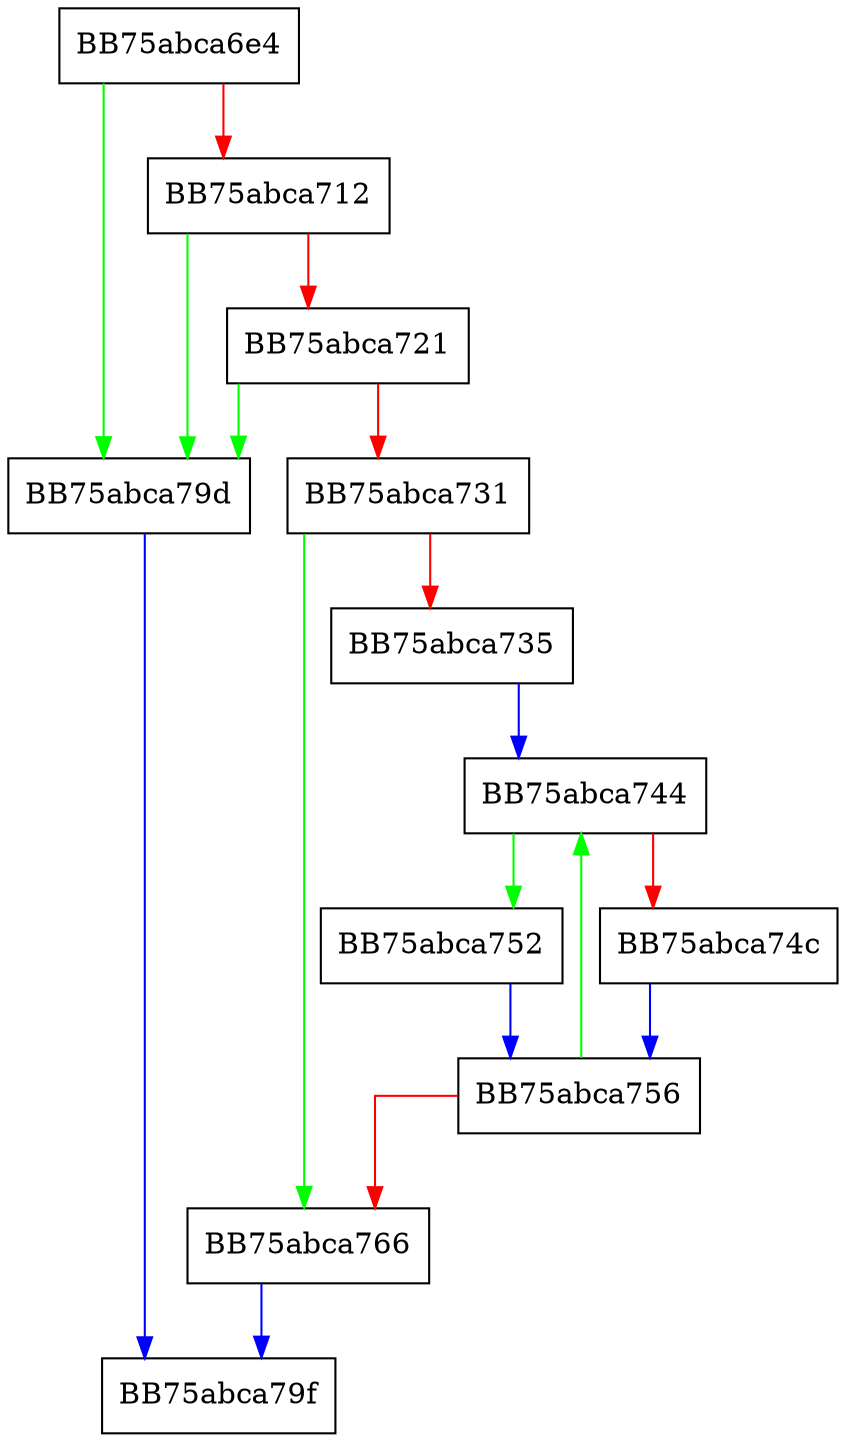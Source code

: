 digraph match_lsig {
  node [shape="box"];
  graph [splines=ortho];
  BB75abca6e4 -> BB75abca79d [color="green"];
  BB75abca6e4 -> BB75abca712 [color="red"];
  BB75abca712 -> BB75abca79d [color="green"];
  BB75abca712 -> BB75abca721 [color="red"];
  BB75abca721 -> BB75abca79d [color="green"];
  BB75abca721 -> BB75abca731 [color="red"];
  BB75abca731 -> BB75abca766 [color="green"];
  BB75abca731 -> BB75abca735 [color="red"];
  BB75abca735 -> BB75abca744 [color="blue"];
  BB75abca744 -> BB75abca752 [color="green"];
  BB75abca744 -> BB75abca74c [color="red"];
  BB75abca74c -> BB75abca756 [color="blue"];
  BB75abca752 -> BB75abca756 [color="blue"];
  BB75abca756 -> BB75abca744 [color="green"];
  BB75abca756 -> BB75abca766 [color="red"];
  BB75abca766 -> BB75abca79f [color="blue"];
  BB75abca79d -> BB75abca79f [color="blue"];
}